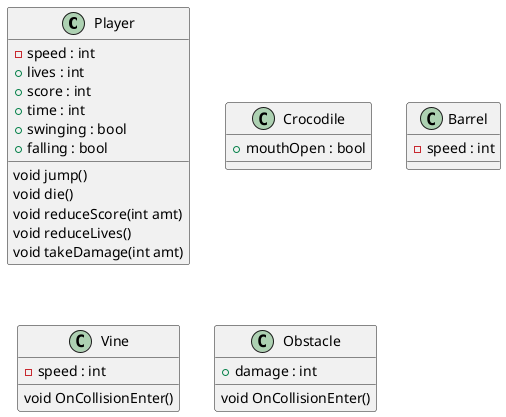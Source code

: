 @startuml
class Player {
 - speed : int
 + lives : int
 + score : int
 + time : int
 + swinging : bool
 + falling : bool
 void jump()
 void die()
 void reduceScore(int amt)
 void reduceLives()
 void takeDamage(int amt)
}

class Crocodile {
 + mouthOpen : bool
}

class Barrel {
 - speed : int
}

class Vine {
 - speed : int
 void OnCollisionEnter()
}

class Obstacle {
  void OnCollisionEnter()
  + damage : int
}
@enduml

